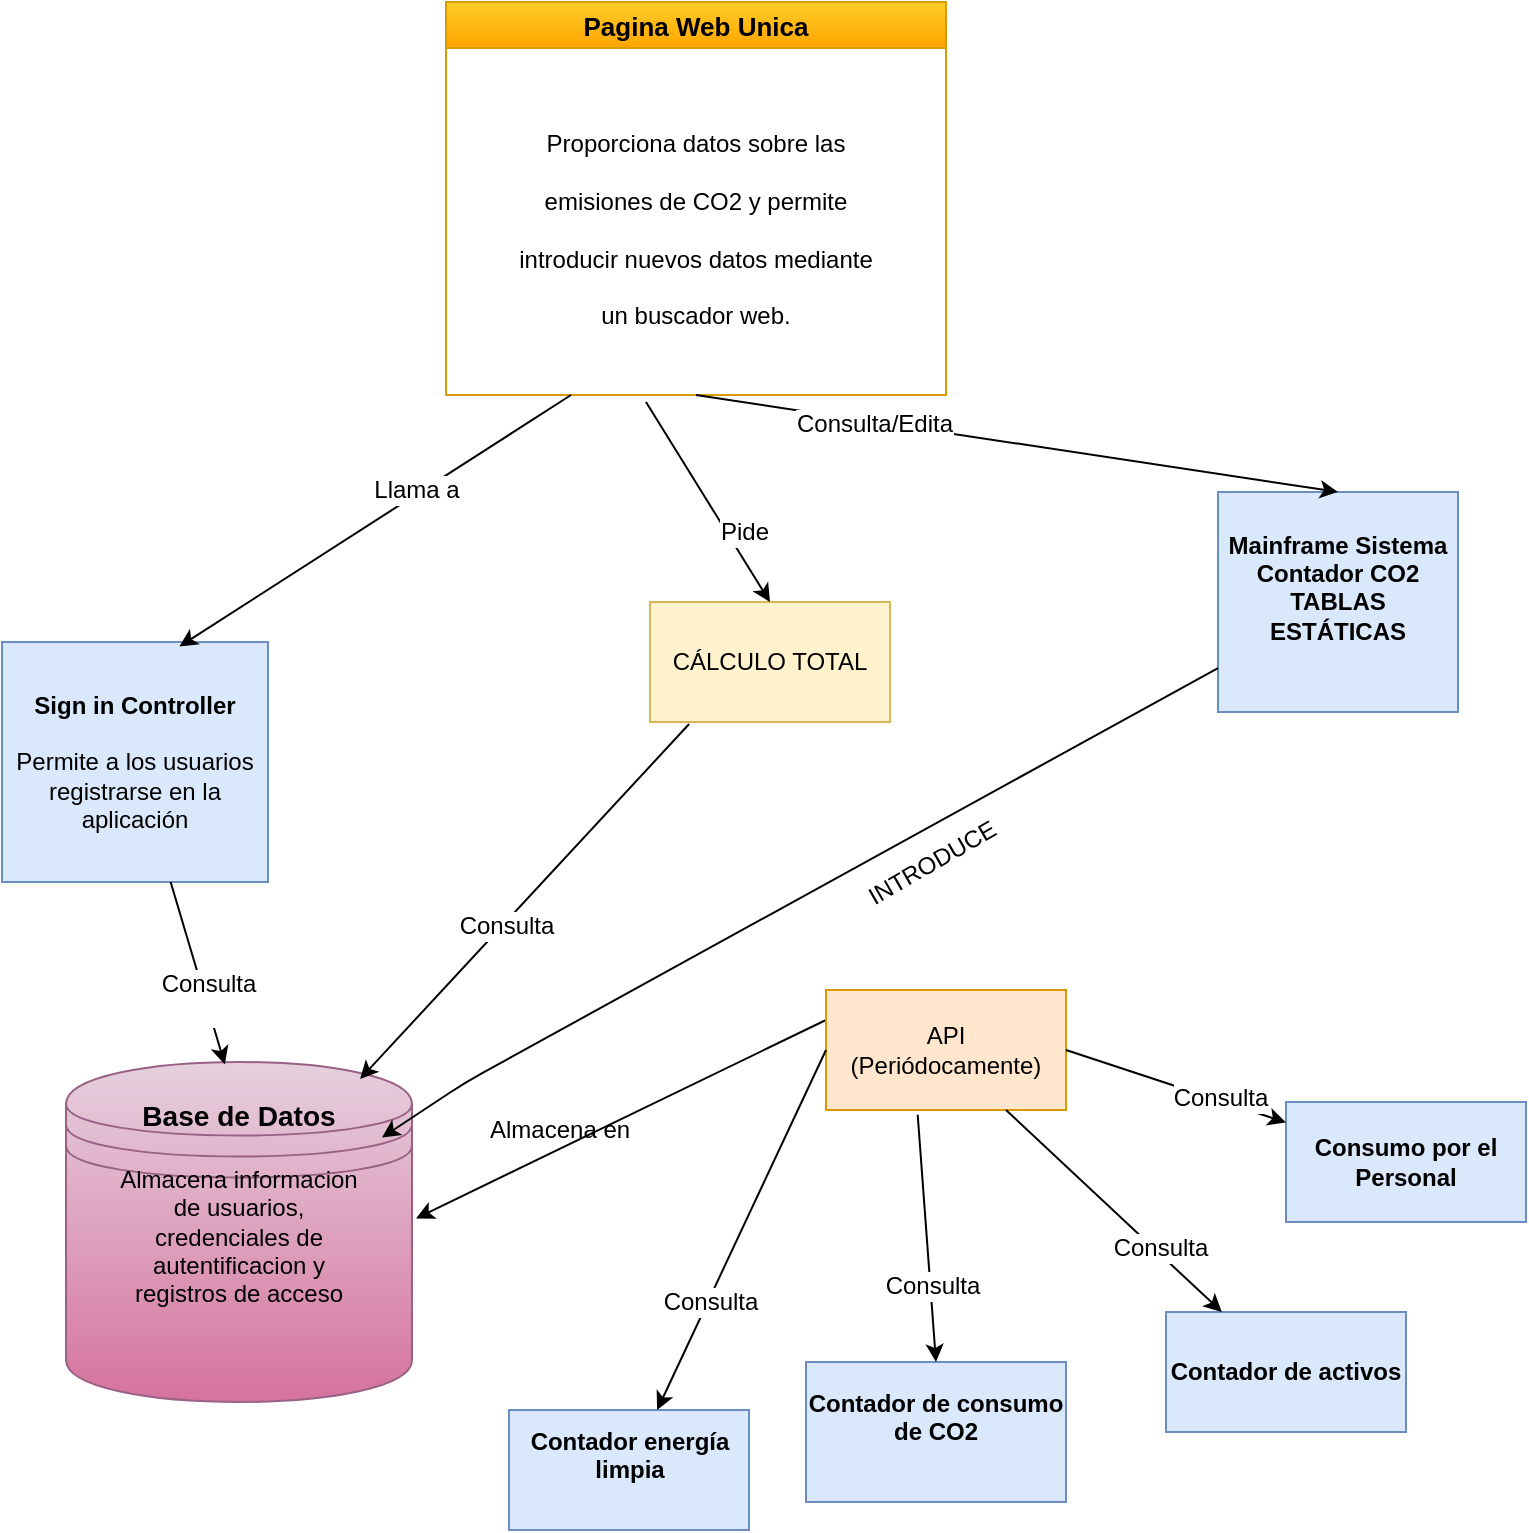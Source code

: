 <mxfile version="12.2.6" type="google" pages="1"><diagram id="D_aMsLkaGI6pfieOUfmt" name="Page-1"><mxGraphModel dx="1097" dy="1010" grid="1" gridSize="10" guides="1" tooltips="1" connect="1" arrows="1" fold="1" page="1" pageScale="1" pageWidth="827" pageHeight="1169" math="0" shadow="0"><root><mxCell id="0"/><mxCell id="1" parent="0"/><mxCell id="lX0dQzmWkQ3WRv_EvXOZ-1" value="&lt;div&gt;&lt;b&gt;Sign in Controller&lt;/b&gt;&lt;/div&gt;&lt;div&gt;&lt;b&gt;&lt;br&gt;&lt;/b&gt;&lt;/div&gt;Permite a los usuarios registrarse en la aplicación" style="rounded=0;whiteSpace=wrap;html=1;fillColor=#dae8fc;strokeColor=#6c8ebf;" parent="1" vertex="1"><mxGeometry x="38" y="350" width="133" height="120" as="geometry"/></mxCell><mxCell id="XDu1XdyKNO12r1ZlWKfs-1" value="Pagina Web Unica" style="swimlane;gradientColor=#ffa500;fillColor=#ffcd28;strokeColor=#d79b00;fontSize=13;" parent="1" vertex="1"><mxGeometry x="260" y="30" width="250" height="196.5" as="geometry"/></mxCell><mxCell id="XDu1XdyKNO12r1ZlWKfs-2" value="&lt;h1&gt;&lt;span style=&quot;font-size: 12px ; font-weight: 400&quot;&gt;Proporciona datos sobre las emisiones de CO2 y permite introducir nuevos datos mediante un buscador web.&lt;/span&gt;&lt;/h1&gt;" style="text;html=1;strokeColor=none;fillColor=none;spacing=5;spacingTop=-20;whiteSpace=wrap;overflow=hidden;rounded=0;align=center;" parent="XDu1XdyKNO12r1ZlWKfs-1" vertex="1"><mxGeometry x="30" y="46.5" width="190" height="120" as="geometry"/></mxCell><mxCell id="XDu1XdyKNO12r1ZlWKfs-3" value="" style="shape=datastore;whiteSpace=wrap;html=1;fillColor=#e6d0de;strokeColor=#996185;gradientColor=#d5739d;" parent="1" vertex="1"><mxGeometry x="70" y="560" width="173" height="170" as="geometry"/></mxCell><mxCell id="XDu1XdyKNO12r1ZlWKfs-4" value="&lt;h3&gt;&lt;span&gt;Base de Datos&lt;/span&gt;&lt;/h3&gt;&lt;h4&gt;&lt;span style=&quot;font-weight: normal&quot;&gt;Almacena informacion de usuarios, credenciales de autentificacion y registros de acceso&lt;/span&gt;&lt;/h4&gt;" style="text;html=1;strokeColor=none;fillColor=none;spacing=5;spacingTop=-20;whiteSpace=wrap;overflow=hidden;rounded=0;align=center;" parent="1" vertex="1"><mxGeometry x="85" y="575" width="143" height="140" as="geometry"/></mxCell><mxCell id="lX0dQzmWkQ3WRv_EvXOZ-5" value="&lt;div&gt;&lt;b&gt;&lt;br&gt;&lt;/b&gt;&lt;/div&gt;&lt;div&gt;&lt;b&gt;&lt;br&gt;&lt;/b&gt;&lt;/div&gt;&lt;div&gt;&lt;b&gt;Mainframe Sistema &lt;br&gt;&lt;/b&gt;&lt;/div&gt;&lt;div&gt;&lt;b&gt;Contador CO2&lt;/b&gt; &lt;br&gt;&lt;/div&gt;&lt;div&gt;&lt;b&gt;TABLAS ESTÁTICAS&lt;br&gt;&lt;/b&gt;&lt;/div&gt;&lt;div&gt;&lt;br&gt;&lt;/div&gt;&lt;div&gt;&lt;br&gt;&lt;/div&gt;&lt;div&gt;&lt;br&gt;&lt;/div&gt;" style="rounded=0;whiteSpace=wrap;html=1;fillColor=#dae8fc;strokeColor=#6c8ebf;" parent="1" vertex="1"><mxGeometry x="646" y="275" width="120" height="110" as="geometry"/></mxCell><mxCell id="XDu1XdyKNO12r1ZlWKfs-12" value="" style="endArrow=classic;html=1;entryX=0.459;entryY=0.007;entryDx=0;entryDy=0;entryPerimeter=0;" parent="1" source="lX0dQzmWkQ3WRv_EvXOZ-1" target="XDu1XdyKNO12r1ZlWKfs-3" edge="1"><mxGeometry width="50" height="50" relative="1" as="geometry"><mxPoint x="115" y="510" as="sourcePoint"/><mxPoint x="250" y="525" as="targetPoint"/></mxGeometry></mxCell><mxCell id="XDu1XdyKNO12r1ZlWKfs-19" value="&lt;div&gt;&lt;br&gt;&lt;/div&gt;&lt;div&gt;&lt;br&gt;&lt;/div&gt;" style="text;html=1;resizable=0;points=[];align=center;verticalAlign=middle;labelBackgroundColor=#ffffff;" parent="XDu1XdyKNO12r1ZlWKfs-12" connectable="0" vertex="1"><mxGeometry x="-0.473" y="-1" relative="1" as="geometry"><mxPoint as="offset"/></mxGeometry></mxCell><mxCell id="XDu1XdyKNO12r1ZlWKfs-27" value="&lt;div&gt;Consulta&lt;/div&gt;&lt;div&gt;&lt;br&gt;&lt;/div&gt;" style="text;html=1;resizable=0;points=[];align=center;verticalAlign=middle;labelBackgroundColor=#ffffff;" parent="XDu1XdyKNO12r1ZlWKfs-12" connectable="0" vertex="1"><mxGeometry x="0.27" y="1" relative="1" as="geometry"><mxPoint as="offset"/></mxGeometry></mxCell><mxCell id="XDu1XdyKNO12r1ZlWKfs-13" value="" style="endArrow=classic;html=1;exitX=0;exitY=0.25;exitDx=0;exitDy=0;entryX=1.012;entryY=0.46;entryDx=0;entryDy=0;entryPerimeter=0;" parent="1" source="lX0dQzmWkQ3WRv_EvXOZ-16" target="XDu1XdyKNO12r1ZlWKfs-3" edge="1"><mxGeometry width="50" height="50" relative="1" as="geometry"><mxPoint x="353.96" y="511" as="sourcePoint"/><mxPoint x="270" y="665" as="targetPoint"/><Array as="points"/></mxGeometry></mxCell><mxCell id="XDu1XdyKNO12r1ZlWKfs-15" value="" style="endArrow=classic;html=1;exitX=0.25;exitY=1;exitDx=0;exitDy=0;entryX=0.667;entryY=0.019;entryDx=0;entryDy=0;entryPerimeter=0;" parent="1" source="XDu1XdyKNO12r1ZlWKfs-1" target="lX0dQzmWkQ3WRv_EvXOZ-1" edge="1"><mxGeometry width="50" height="50" relative="1" as="geometry"><mxPoint x="540" y="333.5" as="sourcePoint"/><mxPoint x="590" y="283.5" as="targetPoint"/></mxGeometry></mxCell><mxCell id="XDu1XdyKNO12r1ZlWKfs-17" value="Llama a" style="text;html=1;resizable=0;points=[];align=center;verticalAlign=middle;labelBackgroundColor=#ffffff;" parent="XDu1XdyKNO12r1ZlWKfs-15" connectable="0" vertex="1"><mxGeometry x="-0.22" y="-2" relative="1" as="geometry"><mxPoint as="offset"/></mxGeometry></mxCell><mxCell id="XDu1XdyKNO12r1ZlWKfs-16" value="" style="endArrow=classic;html=1;exitX=0.5;exitY=1;exitDx=0;exitDy=0;entryX=0.5;entryY=0;entryDx=0;entryDy=0;" parent="1" source="XDu1XdyKNO12r1ZlWKfs-1" target="lX0dQzmWkQ3WRv_EvXOZ-5" edge="1"><mxGeometry width="50" height="50" relative="1" as="geometry"><mxPoint x="560" y="280" as="sourcePoint"/><mxPoint x="610" y="230" as="targetPoint"/></mxGeometry></mxCell><mxCell id="XDu1XdyKNO12r1ZlWKfs-22" value="Consulta/Edita" style="text;html=1;resizable=0;points=[];align=center;verticalAlign=middle;labelBackgroundColor=#ffffff;" parent="XDu1XdyKNO12r1ZlWKfs-16" connectable="0" vertex="1"><mxGeometry x="-0.448" y="-1" relative="1" as="geometry"><mxPoint as="offset"/></mxGeometry></mxCell><mxCell id="XDu1XdyKNO12r1ZlWKfs-20" value="&lt;div&gt;Almacena en&lt;/div&gt;" style="text;html=1;resizable=0;points=[];autosize=1;align=left;verticalAlign=top;spacingTop=-4;" parent="1" vertex="1"><mxGeometry x="280" y="584" width="90" height="20" as="geometry"/></mxCell><mxCell id="lX0dQzmWkQ3WRv_EvXOZ-10" value="&lt;div&gt;&lt;b&gt;Contador energía limpia&lt;/b&gt;&lt;/div&gt;&lt;div&gt;&lt;b&gt;&lt;br&gt;&lt;/b&gt;&lt;/div&gt;" style="rounded=0;whiteSpace=wrap;html=1;fillColor=#dae8fc;strokeColor=#6c8ebf;" parent="1" vertex="1"><mxGeometry x="291.5" y="734" width="120" height="60" as="geometry"/></mxCell><mxCell id="lX0dQzmWkQ3WRv_EvXOZ-9" value="&lt;b&gt;Contador de activos&lt;/b&gt;" style="rounded=0;whiteSpace=wrap;html=1;fillColor=#dae8fc;strokeColor=#6c8ebf;" parent="1" vertex="1"><mxGeometry x="620" y="685" width="120" height="60" as="geometry"/></mxCell><mxCell id="lX0dQzmWkQ3WRv_EvXOZ-8" value="&lt;div&gt;&lt;b&gt;Contador de consumo de CO2&lt;/b&gt;&lt;/div&gt;&lt;div&gt;&lt;b&gt;&lt;br&gt;&lt;/b&gt;&lt;/div&gt;" style="rounded=0;whiteSpace=wrap;html=1;fillColor=#dae8fc;strokeColor=#6c8ebf;" parent="1" vertex="1"><mxGeometry x="440" y="710" width="130" height="70" as="geometry"/></mxCell><mxCell id="lX0dQzmWkQ3WRv_EvXOZ-15" value="&lt;b&gt;Consumo por el Personal&lt;/b&gt;" style="rounded=0;whiteSpace=wrap;html=1;fillColor=#dae8fc;strokeColor=#6c8ebf;" parent="1" vertex="1"><mxGeometry x="680" y="580" width="120" height="60" as="geometry"/></mxCell><mxCell id="lX0dQzmWkQ3WRv_EvXOZ-16" value="API (Periódocamente)" style="rounded=0;whiteSpace=wrap;html=1;fillColor=#ffe6cc;strokeColor=#d79b00;" parent="1" vertex="1"><mxGeometry x="450" y="524" width="120" height="60" as="geometry"/></mxCell><mxCell id="lX0dQzmWkQ3WRv_EvXOZ-17" value="" style="endArrow=classic;html=1;exitX=0;exitY=0.5;exitDx=0;exitDy=0;" parent="1" source="lX0dQzmWkQ3WRv_EvXOZ-16" target="lX0dQzmWkQ3WRv_EvXOZ-10" edge="1"><mxGeometry width="50" height="50" relative="1" as="geometry"><mxPoint x="545" y="584" as="sourcePoint"/><mxPoint x="595" y="534" as="targetPoint"/></mxGeometry></mxCell><mxCell id="lX0dQzmWkQ3WRv_EvXOZ-18" value="Consulta" style="text;html=1;resizable=0;points=[];align=center;verticalAlign=middle;labelBackgroundColor=#ffffff;" parent="lX0dQzmWkQ3WRv_EvXOZ-17" vertex="1" connectable="0"><mxGeometry x="0.397" y="1" relative="1" as="geometry"><mxPoint y="-1" as="offset"/></mxGeometry></mxCell><mxCell id="lX0dQzmWkQ3WRv_EvXOZ-19" value="" style="endArrow=classic;html=1;exitX=0.382;exitY=1.04;exitDx=0;exitDy=0;entryX=0.5;entryY=0;entryDx=0;entryDy=0;exitPerimeter=0;" parent="1" source="lX0dQzmWkQ3WRv_EvXOZ-16" target="lX0dQzmWkQ3WRv_EvXOZ-8" edge="1"><mxGeometry width="50" height="50" relative="1" as="geometry"><mxPoint x="682.5" y="529" as="sourcePoint"/><mxPoint x="543.102" y="632" as="targetPoint"/></mxGeometry></mxCell><mxCell id="lX0dQzmWkQ3WRv_EvXOZ-20" value="Consulta" style="text;html=1;resizable=0;points=[];align=center;verticalAlign=middle;labelBackgroundColor=#ffffff;" parent="lX0dQzmWkQ3WRv_EvXOZ-19" vertex="1" connectable="0"><mxGeometry x="0.397" y="1" relative="1" as="geometry"><mxPoint y="-1" as="offset"/></mxGeometry></mxCell><mxCell id="lX0dQzmWkQ3WRv_EvXOZ-21" value="" style="endArrow=classic;html=1;exitX=1;exitY=0.5;exitDx=0;exitDy=0;" parent="1" source="lX0dQzmWkQ3WRv_EvXOZ-16" target="lX0dQzmWkQ3WRv_EvXOZ-15" edge="1"><mxGeometry width="50" height="50" relative="1" as="geometry"><mxPoint x="740" y="530" as="sourcePoint"/><mxPoint x="600.602" y="633" as="targetPoint"/><Array as="points"/></mxGeometry></mxCell><mxCell id="lX0dQzmWkQ3WRv_EvXOZ-22" value="Consulta" style="text;html=1;resizable=0;points=[];align=center;verticalAlign=middle;labelBackgroundColor=#ffffff;" parent="lX0dQzmWkQ3WRv_EvXOZ-21" vertex="1" connectable="0"><mxGeometry x="0.397" y="1" relative="1" as="geometry"><mxPoint y="-1" as="offset"/></mxGeometry></mxCell><mxCell id="lX0dQzmWkQ3WRv_EvXOZ-23" value="" style="endArrow=classic;html=1;exitX=0.75;exitY=1;exitDx=0;exitDy=0;" parent="1" source="lX0dQzmWkQ3WRv_EvXOZ-16" target="lX0dQzmWkQ3WRv_EvXOZ-9" edge="1"><mxGeometry width="50" height="50" relative="1" as="geometry"><mxPoint x="672.5" y="536.5" as="sourcePoint"/><mxPoint x="680" y="727.5" as="targetPoint"/></mxGeometry></mxCell><mxCell id="lX0dQzmWkQ3WRv_EvXOZ-24" value="Consulta" style="text;html=1;resizable=0;points=[];align=center;verticalAlign=middle;labelBackgroundColor=#ffffff;" parent="lX0dQzmWkQ3WRv_EvXOZ-23" vertex="1" connectable="0"><mxGeometry x="0.397" y="1" relative="1" as="geometry"><mxPoint y="-1" as="offset"/></mxGeometry></mxCell><mxCell id="lX0dQzmWkQ3WRv_EvXOZ-32" value="CÁLCULO TOTAL" style="rounded=0;whiteSpace=wrap;html=1;fillColor=#fff2cc;strokeColor=#d6b656;" parent="1" vertex="1"><mxGeometry x="362" y="330" width="120" height="60" as="geometry"/></mxCell><mxCell id="lX0dQzmWkQ3WRv_EvXOZ-33" value="" style="endArrow=classic;html=1;" parent="1" source="lX0dQzmWkQ3WRv_EvXOZ-5" target="XDu1XdyKNO12r1ZlWKfs-4" edge="1"><mxGeometry width="50" height="50" relative="1" as="geometry"><mxPoint x="40" y="870" as="sourcePoint"/><mxPoint x="90" y="820" as="targetPoint"/><Array as="points"><mxPoint x="270" y="570"/></Array></mxGeometry></mxCell><mxCell id="lX0dQzmWkQ3WRv_EvXOZ-34" value="INTRODUCE" style="text;html=1;resizable=0;points=[];autosize=1;align=left;verticalAlign=top;spacingTop=-4;rotation=-30;" parent="1" vertex="1"><mxGeometry x="465" y="447" width="90" height="20" as="geometry"/></mxCell><mxCell id="lX0dQzmWkQ3WRv_EvXOZ-35" value="" style="endArrow=classic;html=1;entryX=0.5;entryY=0;entryDx=0;entryDy=0;" parent="1" target="lX0dQzmWkQ3WRv_EvXOZ-32" edge="1"><mxGeometry width="50" height="50" relative="1" as="geometry"><mxPoint x="360" y="230" as="sourcePoint"/><mxPoint x="365" y="270" as="targetPoint"/></mxGeometry></mxCell><mxCell id="lX0dQzmWkQ3WRv_EvXOZ-37" value="Pide" style="text;html=1;resizable=0;points=[];align=center;verticalAlign=middle;labelBackgroundColor=#ffffff;" parent="lX0dQzmWkQ3WRv_EvXOZ-35" vertex="1" connectable="0"><mxGeometry x="0.38" y="7" relative="1" as="geometry"><mxPoint as="offset"/></mxGeometry></mxCell><mxCell id="lX0dQzmWkQ3WRv_EvXOZ-36" value="" style="endArrow=classic;html=1;entryX=0.85;entryY=0.05;entryDx=0;entryDy=0;entryPerimeter=0;exitX=0.163;exitY=1.017;exitDx=0;exitDy=0;exitPerimeter=0;" parent="1" source="lX0dQzmWkQ3WRv_EvXOZ-32" target="XDu1XdyKNO12r1ZlWKfs-3" edge="1"><mxGeometry width="50" height="50" relative="1" as="geometry"><mxPoint x="275" y="495" as="sourcePoint"/><mxPoint x="325" y="445" as="targetPoint"/></mxGeometry></mxCell><mxCell id="lX0dQzmWkQ3WRv_EvXOZ-38" value="Consulta" style="text;html=1;resizable=0;points=[];align=center;verticalAlign=middle;labelBackgroundColor=#ffffff;" parent="lX0dQzmWkQ3WRv_EvXOZ-36" vertex="1" connectable="0"><mxGeometry x="0.131" relative="1" as="geometry"><mxPoint x="1" as="offset"/></mxGeometry></mxCell></root></mxGraphModel></diagram></mxfile>